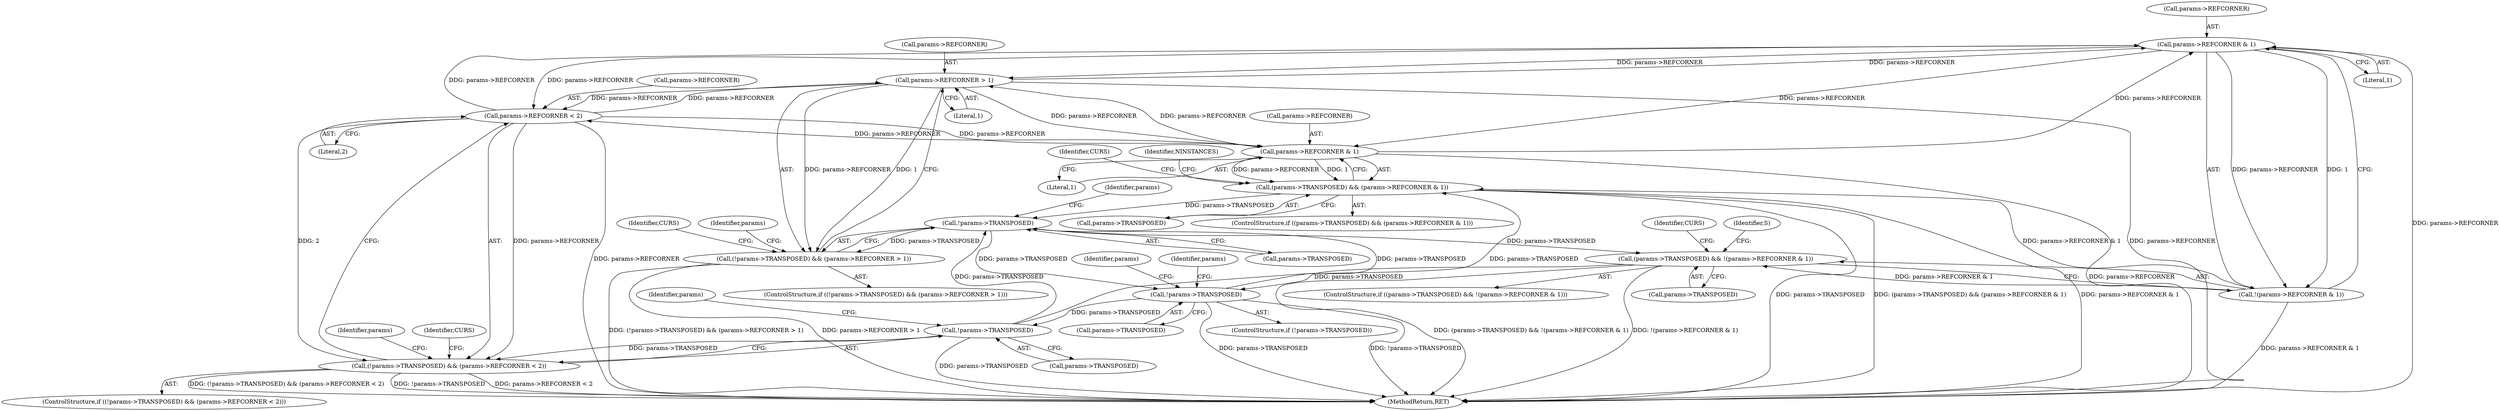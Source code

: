 digraph "0_ghostscript_e698d5c11d27212aa1098bc5b1673a3378563092_18@pointer" {
"1001337" [label="(Call,params->REFCORNER & 1)"];
"1001317" [label="(Call,params->REFCORNER > 1)"];
"1001337" [label="(Call,params->REFCORNER & 1)"];
"1001533" [label="(Call,params->REFCORNER < 2)"];
"1001552" [label="(Call,params->REFCORNER & 1)"];
"1001312" [label="(Call,(!params->TRANSPOSED) && (params->REFCORNER > 1))"];
"1001336" [label="(Call,!(params->REFCORNER & 1))"];
"1001332" [label="(Call,(params->TRANSPOSED) && !(params->REFCORNER & 1))"];
"1001354" [label="(Call,!params->TRANSPOSED)"];
"1001313" [label="(Call,!params->TRANSPOSED)"];
"1001529" [label="(Call,!params->TRANSPOSED)"];
"1001528" [label="(Call,(!params->TRANSPOSED) && (params->REFCORNER < 2))"];
"1001548" [label="(Call,(params->TRANSPOSED) && (params->REFCORNER & 1))"];
"1001336" [label="(Call,!(params->REFCORNER & 1))"];
"1001321" [label="(Literal,1)"];
"1001353" [label="(ControlStructure,if (!params->TRANSPOSED))"];
"1001338" [label="(Call,params->REFCORNER)"];
"1001354" [label="(Call,!params->TRANSPOSED)"];
"1001559" [label="(Identifier,CURS)"];
"1001553" [label="(Call,params->REFCORNER)"];
"1001341" [label="(Literal,1)"];
"1001313" [label="(Call,!params->TRANSPOSED)"];
"1001332" [label="(Call,(params->TRANSPOSED) && !(params->REFCORNER & 1))"];
"1001311" [label="(ControlStructure,if ((!params->TRANSPOSED) && (params->REFCORNER > 1)))"];
"1001533" [label="(Call,params->REFCORNER < 2)"];
"1001529" [label="(Call,!params->TRANSPOSED)"];
"1001312" [label="(Call,(!params->TRANSPOSED) && (params->REFCORNER > 1))"];
"1001535" [label="(Identifier,params)"];
"1001334" [label="(Identifier,params)"];
"1001351" [label="(Identifier,S)"];
"1001550" [label="(Identifier,params)"];
"1001537" [label="(Literal,2)"];
"1001333" [label="(Call,params->TRANSPOSED)"];
"1001540" [label="(Identifier,CURS)"];
"1001318" [label="(Call,params->REFCORNER)"];
"1001361" [label="(Identifier,params)"];
"1001556" [label="(Literal,1)"];
"1001530" [label="(Call,params->TRANSPOSED)"];
"1001344" [label="(Identifier,CURS)"];
"1001527" [label="(ControlStructure,if ((!params->TRANSPOSED) && (params->REFCORNER < 2)))"];
"1001549" [label="(Call,params->TRANSPOSED)"];
"1001355" [label="(Call,params->TRANSPOSED)"];
"1001534" [label="(Call,params->REFCORNER)"];
"1001317" [label="(Call,params->REFCORNER > 1)"];
"1001584" [label="(MethodReturn,RET)"];
"1001337" [label="(Call,params->REFCORNER & 1)"];
"1001548" [label="(Call,(params->TRANSPOSED) && (params->REFCORNER & 1))"];
"1001425" [label="(Identifier,params)"];
"1001547" [label="(ControlStructure,if ((params->TRANSPOSED) && (params->REFCORNER & 1)))"];
"1001331" [label="(ControlStructure,if ((params->TRANSPOSED) && !(params->REFCORNER & 1)))"];
"1001528" [label="(Call,(!params->TRANSPOSED) && (params->REFCORNER < 2))"];
"1001319" [label="(Identifier,params)"];
"1001324" [label="(Identifier,CURS)"];
"1001552" [label="(Call,params->REFCORNER & 1)"];
"1001566" [label="(Identifier,NINSTANCES)"];
"1001314" [label="(Call,params->TRANSPOSED)"];
"1001337" -> "1001336"  [label="AST: "];
"1001337" -> "1001341"  [label="CFG: "];
"1001338" -> "1001337"  [label="AST: "];
"1001341" -> "1001337"  [label="AST: "];
"1001336" -> "1001337"  [label="CFG: "];
"1001337" -> "1001584"  [label="DDG: params->REFCORNER"];
"1001337" -> "1001317"  [label="DDG: params->REFCORNER"];
"1001337" -> "1001336"  [label="DDG: params->REFCORNER"];
"1001337" -> "1001336"  [label="DDG: 1"];
"1001317" -> "1001337"  [label="DDG: params->REFCORNER"];
"1001533" -> "1001337"  [label="DDG: params->REFCORNER"];
"1001552" -> "1001337"  [label="DDG: params->REFCORNER"];
"1001337" -> "1001533"  [label="DDG: params->REFCORNER"];
"1001337" -> "1001552"  [label="DDG: params->REFCORNER"];
"1001317" -> "1001312"  [label="AST: "];
"1001317" -> "1001321"  [label="CFG: "];
"1001318" -> "1001317"  [label="AST: "];
"1001321" -> "1001317"  [label="AST: "];
"1001312" -> "1001317"  [label="CFG: "];
"1001317" -> "1001584"  [label="DDG: params->REFCORNER"];
"1001317" -> "1001312"  [label="DDG: params->REFCORNER"];
"1001317" -> "1001312"  [label="DDG: 1"];
"1001533" -> "1001317"  [label="DDG: params->REFCORNER"];
"1001552" -> "1001317"  [label="DDG: params->REFCORNER"];
"1001317" -> "1001533"  [label="DDG: params->REFCORNER"];
"1001317" -> "1001552"  [label="DDG: params->REFCORNER"];
"1001533" -> "1001528"  [label="AST: "];
"1001533" -> "1001537"  [label="CFG: "];
"1001534" -> "1001533"  [label="AST: "];
"1001537" -> "1001533"  [label="AST: "];
"1001528" -> "1001533"  [label="CFG: "];
"1001533" -> "1001584"  [label="DDG: params->REFCORNER"];
"1001533" -> "1001528"  [label="DDG: params->REFCORNER"];
"1001533" -> "1001528"  [label="DDG: 2"];
"1001552" -> "1001533"  [label="DDG: params->REFCORNER"];
"1001533" -> "1001552"  [label="DDG: params->REFCORNER"];
"1001552" -> "1001548"  [label="AST: "];
"1001552" -> "1001556"  [label="CFG: "];
"1001553" -> "1001552"  [label="AST: "];
"1001556" -> "1001552"  [label="AST: "];
"1001548" -> "1001552"  [label="CFG: "];
"1001552" -> "1001584"  [label="DDG: params->REFCORNER"];
"1001552" -> "1001548"  [label="DDG: params->REFCORNER"];
"1001552" -> "1001548"  [label="DDG: 1"];
"1001312" -> "1001311"  [label="AST: "];
"1001312" -> "1001313"  [label="CFG: "];
"1001313" -> "1001312"  [label="AST: "];
"1001324" -> "1001312"  [label="CFG: "];
"1001334" -> "1001312"  [label="CFG: "];
"1001312" -> "1001584"  [label="DDG: (!params->TRANSPOSED) && (params->REFCORNER > 1)"];
"1001312" -> "1001584"  [label="DDG: params->REFCORNER > 1"];
"1001313" -> "1001312"  [label="DDG: params->TRANSPOSED"];
"1001336" -> "1001332"  [label="AST: "];
"1001332" -> "1001336"  [label="CFG: "];
"1001336" -> "1001584"  [label="DDG: params->REFCORNER & 1"];
"1001336" -> "1001332"  [label="DDG: params->REFCORNER & 1"];
"1001336" -> "1001548"  [label="DDG: params->REFCORNER & 1"];
"1001332" -> "1001331"  [label="AST: "];
"1001332" -> "1001333"  [label="CFG: "];
"1001333" -> "1001332"  [label="AST: "];
"1001344" -> "1001332"  [label="CFG: "];
"1001351" -> "1001332"  [label="CFG: "];
"1001332" -> "1001584"  [label="DDG: (params->TRANSPOSED) && !(params->REFCORNER & 1)"];
"1001332" -> "1001584"  [label="DDG: !(params->REFCORNER & 1)"];
"1001313" -> "1001332"  [label="DDG: params->TRANSPOSED"];
"1001332" -> "1001354"  [label="DDG: params->TRANSPOSED"];
"1001354" -> "1001353"  [label="AST: "];
"1001354" -> "1001355"  [label="CFG: "];
"1001355" -> "1001354"  [label="AST: "];
"1001361" -> "1001354"  [label="CFG: "];
"1001425" -> "1001354"  [label="CFG: "];
"1001354" -> "1001584"  [label="DDG: params->TRANSPOSED"];
"1001354" -> "1001584"  [label="DDG: !params->TRANSPOSED"];
"1001354" -> "1001313"  [label="DDG: params->TRANSPOSED"];
"1001313" -> "1001354"  [label="DDG: params->TRANSPOSED"];
"1001354" -> "1001529"  [label="DDG: params->TRANSPOSED"];
"1001313" -> "1001314"  [label="CFG: "];
"1001314" -> "1001313"  [label="AST: "];
"1001319" -> "1001313"  [label="CFG: "];
"1001548" -> "1001313"  [label="DDG: params->TRANSPOSED"];
"1001529" -> "1001313"  [label="DDG: params->TRANSPOSED"];
"1001529" -> "1001528"  [label="AST: "];
"1001529" -> "1001530"  [label="CFG: "];
"1001530" -> "1001529"  [label="AST: "];
"1001535" -> "1001529"  [label="CFG: "];
"1001528" -> "1001529"  [label="CFG: "];
"1001529" -> "1001584"  [label="DDG: params->TRANSPOSED"];
"1001529" -> "1001528"  [label="DDG: params->TRANSPOSED"];
"1001529" -> "1001548"  [label="DDG: params->TRANSPOSED"];
"1001528" -> "1001527"  [label="AST: "];
"1001540" -> "1001528"  [label="CFG: "];
"1001550" -> "1001528"  [label="CFG: "];
"1001528" -> "1001584"  [label="DDG: (!params->TRANSPOSED) && (params->REFCORNER < 2)"];
"1001528" -> "1001584"  [label="DDG: !params->TRANSPOSED"];
"1001528" -> "1001584"  [label="DDG: params->REFCORNER < 2"];
"1001548" -> "1001547"  [label="AST: "];
"1001548" -> "1001549"  [label="CFG: "];
"1001549" -> "1001548"  [label="AST: "];
"1001559" -> "1001548"  [label="CFG: "];
"1001566" -> "1001548"  [label="CFG: "];
"1001548" -> "1001584"  [label="DDG: params->TRANSPOSED"];
"1001548" -> "1001584"  [label="DDG: (params->TRANSPOSED) && (params->REFCORNER & 1)"];
"1001548" -> "1001584"  [label="DDG: params->REFCORNER & 1"];
}
